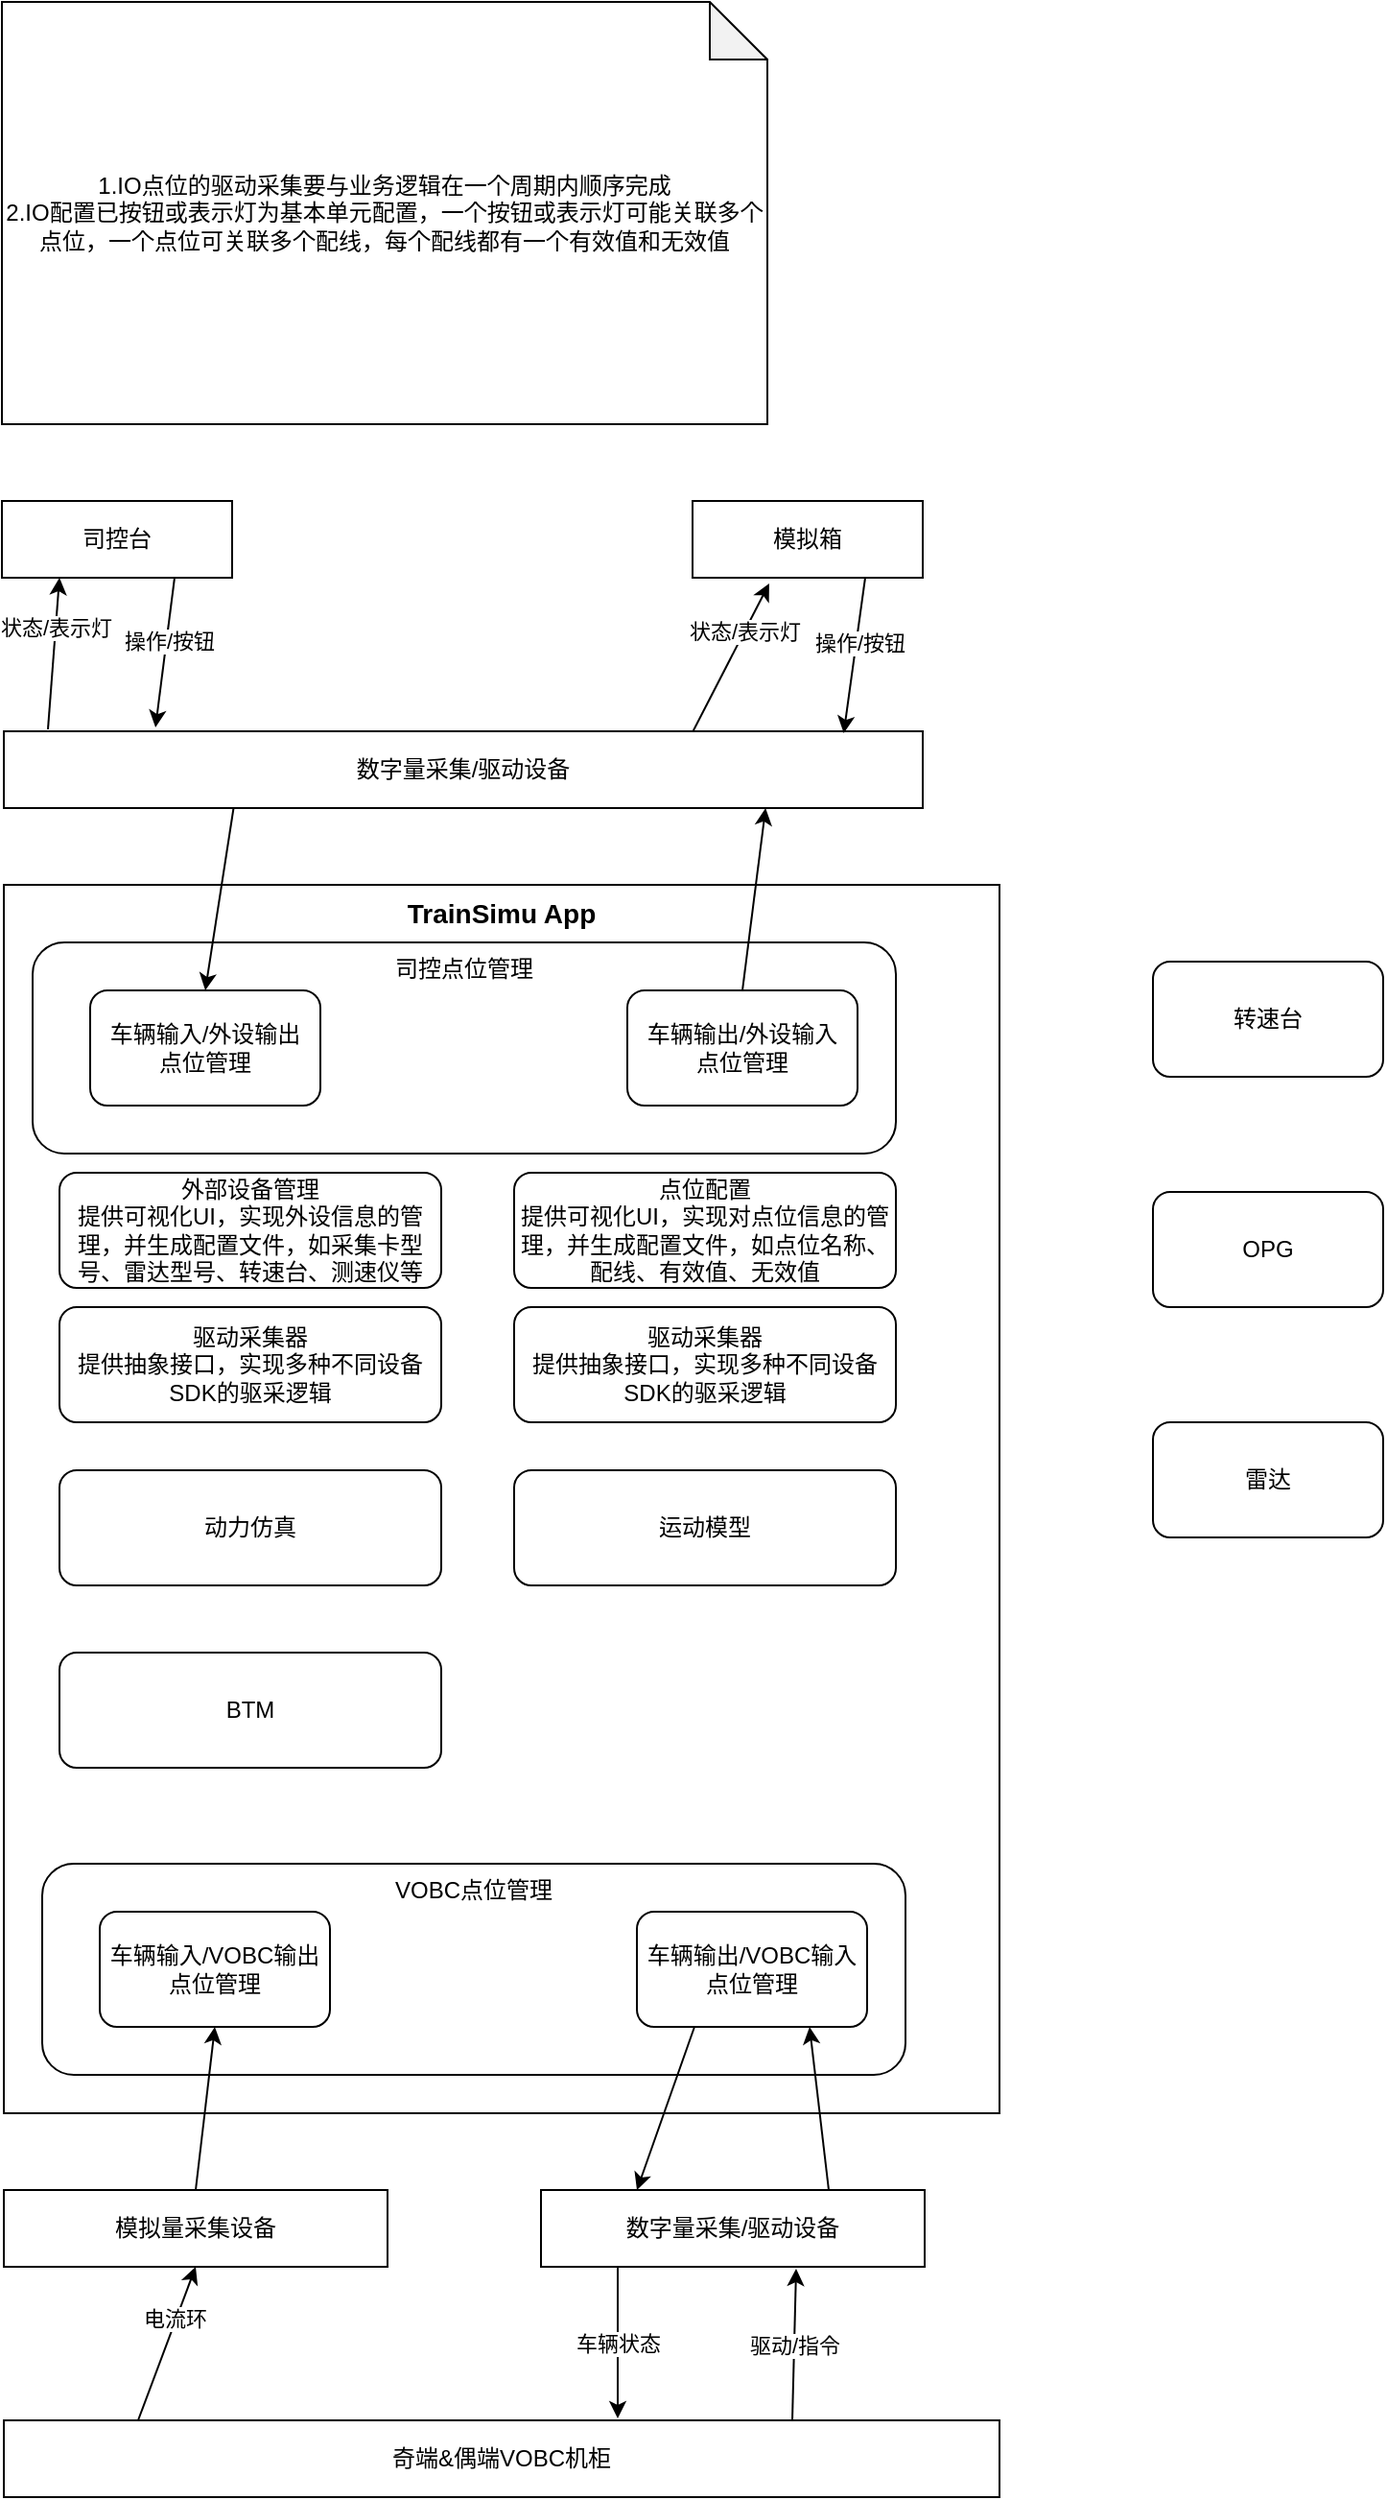 <mxfile version="24.4.8" type="github">
  <diagram name="第 1 页" id="flT9kh5dxX5JUW0oUqpq">
    <mxGraphModel dx="1426" dy="1907" grid="1" gridSize="10" guides="1" tooltips="1" connect="1" arrows="1" fold="1" page="1" pageScale="1" pageWidth="827" pageHeight="1169" math="0" shadow="0">
      <root>
        <mxCell id="0" />
        <mxCell id="1" parent="0" />
        <mxCell id="9cagWILOptxMrmFHNgYF-1" value="司控台" style="rounded=0;whiteSpace=wrap;html=1;" vertex="1" parent="1">
          <mxGeometry x="40" y="80" width="120" height="40" as="geometry" />
        </mxCell>
        <mxCell id="9cagWILOptxMrmFHNgYF-2" value="模拟箱" style="rounded=0;whiteSpace=wrap;html=1;" vertex="1" parent="1">
          <mxGeometry x="400" y="80" width="120" height="40" as="geometry" />
        </mxCell>
        <mxCell id="9cagWILOptxMrmFHNgYF-3" value="数字量采集/驱动设备" style="rounded=0;whiteSpace=wrap;html=1;" vertex="1" parent="1">
          <mxGeometry x="41" y="200" width="479" height="40" as="geometry" />
        </mxCell>
        <mxCell id="9cagWILOptxMrmFHNgYF-4" value="TrainSimu App" style="rounded=0;whiteSpace=wrap;html=1;horizontal=1;verticalAlign=top;fontStyle=1;fontSize=14;" vertex="1" parent="1">
          <mxGeometry x="41" y="280" width="519" height="640" as="geometry" />
        </mxCell>
        <mxCell id="9cagWILOptxMrmFHNgYF-9" value="" style="group" vertex="1" connectable="0" parent="1">
          <mxGeometry x="61" y="790" width="450" height="110" as="geometry" />
        </mxCell>
        <mxCell id="9cagWILOptxMrmFHNgYF-10" value="VOBC点位管理" style="rounded=1;whiteSpace=wrap;html=1;verticalAlign=top;" vertex="1" parent="9cagWILOptxMrmFHNgYF-9">
          <mxGeometry width="450" height="110" as="geometry" />
        </mxCell>
        <mxCell id="9cagWILOptxMrmFHNgYF-11" value="车辆输入/VOBC输出点位管理" style="rounded=1;whiteSpace=wrap;html=1;" vertex="1" parent="9cagWILOptxMrmFHNgYF-9">
          <mxGeometry x="30" y="25" width="120" height="60" as="geometry" />
        </mxCell>
        <mxCell id="9cagWILOptxMrmFHNgYF-12" value="车辆输出/VOBC输入点位管理" style="rounded=1;whiteSpace=wrap;html=1;" vertex="1" parent="9cagWILOptxMrmFHNgYF-9">
          <mxGeometry x="310" y="25" width="120" height="60" as="geometry" />
        </mxCell>
        <mxCell id="9cagWILOptxMrmFHNgYF-13" value="" style="group" vertex="1" connectable="0" parent="1">
          <mxGeometry x="56" y="310" width="450" height="110" as="geometry" />
        </mxCell>
        <mxCell id="9cagWILOptxMrmFHNgYF-14" value="司控点位管理" style="rounded=1;whiteSpace=wrap;html=1;verticalAlign=top;" vertex="1" parent="9cagWILOptxMrmFHNgYF-13">
          <mxGeometry width="450" height="110" as="geometry" />
        </mxCell>
        <mxCell id="9cagWILOptxMrmFHNgYF-15" value="车辆输入/外设输出&lt;div&gt;点位管理&lt;/div&gt;" style="rounded=1;whiteSpace=wrap;html=1;" vertex="1" parent="9cagWILOptxMrmFHNgYF-13">
          <mxGeometry x="30" y="25" width="120" height="60" as="geometry" />
        </mxCell>
        <mxCell id="9cagWILOptxMrmFHNgYF-16" value="车辆输出/外设输入&lt;div&gt;点位管理&lt;/div&gt;" style="rounded=1;whiteSpace=wrap;html=1;" vertex="1" parent="9cagWILOptxMrmFHNgYF-13">
          <mxGeometry x="310" y="25" width="120" height="60" as="geometry" />
        </mxCell>
        <mxCell id="9cagWILOptxMrmFHNgYF-17" value="转速台" style="rounded=1;whiteSpace=wrap;html=1;" vertex="1" parent="1">
          <mxGeometry x="640" y="320" width="120" height="60" as="geometry" />
        </mxCell>
        <mxCell id="9cagWILOptxMrmFHNgYF-18" value="奇端&amp;amp;偶端VOBC机柜" style="rounded=0;whiteSpace=wrap;html=1;" vertex="1" parent="1">
          <mxGeometry x="41" y="1080" width="519" height="40" as="geometry" />
        </mxCell>
        <mxCell id="9cagWILOptxMrmFHNgYF-30" value="驱动采集器&lt;div&gt;提供抽象接口，实现多种不同设备SDK的驱采逻辑&lt;/div&gt;" style="rounded=1;whiteSpace=wrap;html=1;" vertex="1" parent="1">
          <mxGeometry x="70" y="500" width="199" height="60" as="geometry" />
        </mxCell>
        <mxCell id="9cagWILOptxMrmFHNgYF-32" value="1.IO点位的驱动采集要与业务逻辑在一个周期内顺序完成&lt;div&gt;2.IO配置已按钮或表示灯为基本单元配置，一个按钮或表示灯可能关联多个点位，一个点位可关联多个配线，每个配线都有一个有效值和无效值&lt;/div&gt;" style="shape=note;whiteSpace=wrap;html=1;backgroundOutline=1;darkOpacity=0.05;" vertex="1" parent="1">
          <mxGeometry x="40" y="-180" width="399" height="220" as="geometry" />
        </mxCell>
        <mxCell id="9cagWILOptxMrmFHNgYF-33" value="点位配置&lt;div&gt;提供可视化UI，实现对点位信息的管理，并生成配置文件，如点位名称、配线、有效值、无效值&lt;/div&gt;" style="rounded=1;whiteSpace=wrap;html=1;" vertex="1" parent="1">
          <mxGeometry x="307" y="430" width="199" height="60" as="geometry" />
        </mxCell>
        <mxCell id="9cagWILOptxMrmFHNgYF-34" value="&lt;div&gt;外部设备管理&lt;/div&gt;&lt;div&gt;提供可视化UI，实现外设信息的管理，并生成配置文件，如采集卡型号、雷达型号、转速台、测速仪等&lt;/div&gt;" style="rounded=1;whiteSpace=wrap;html=1;" vertex="1" parent="1">
          <mxGeometry x="70" y="430" width="199" height="60" as="geometry" />
        </mxCell>
        <mxCell id="9cagWILOptxMrmFHNgYF-35" value="驱动采集器&lt;div&gt;提供抽象接口，实现多种不同设备SDK的驱采逻辑&lt;/div&gt;" style="rounded=1;whiteSpace=wrap;html=1;" vertex="1" parent="1">
          <mxGeometry x="307" y="500" width="199" height="60" as="geometry" />
        </mxCell>
        <mxCell id="9cagWILOptxMrmFHNgYF-36" value="动力仿真" style="rounded=1;whiteSpace=wrap;html=1;" vertex="1" parent="1">
          <mxGeometry x="70" y="585" width="199" height="60" as="geometry" />
        </mxCell>
        <mxCell id="9cagWILOptxMrmFHNgYF-37" value="运动模型" style="rounded=1;whiteSpace=wrap;html=1;" vertex="1" parent="1">
          <mxGeometry x="307" y="585" width="199" height="60" as="geometry" />
        </mxCell>
        <mxCell id="9cagWILOptxMrmFHNgYF-38" value="BTM" style="rounded=1;whiteSpace=wrap;html=1;" vertex="1" parent="1">
          <mxGeometry x="70" y="680" width="199" height="60" as="geometry" />
        </mxCell>
        <mxCell id="9cagWILOptxMrmFHNgYF-42" value="数字量采集/驱动设备" style="rounded=0;whiteSpace=wrap;html=1;" vertex="1" parent="1">
          <mxGeometry x="321" y="960" width="200" height="40" as="geometry" />
        </mxCell>
        <mxCell id="9cagWILOptxMrmFHNgYF-43" value="模拟量采集设备" style="rounded=0;whiteSpace=wrap;html=1;" vertex="1" parent="1">
          <mxGeometry x="41" y="960" width="200" height="40" as="geometry" />
        </mxCell>
        <mxCell id="9cagWILOptxMrmFHNgYF-44" value="" style="endArrow=classic;html=1;rounded=0;exitX=0.25;exitY=0;exitDx=0;exitDy=0;entryX=0.665;entryY=1.025;entryDx=0;entryDy=0;entryPerimeter=0;" edge="1" parent="1" target="9cagWILOptxMrmFHNgYF-42">
          <mxGeometry relative="1" as="geometry">
            <mxPoint x="452" y="1080" as="sourcePoint" />
            <mxPoint x="471" y="1040" as="targetPoint" />
          </mxGeometry>
        </mxCell>
        <mxCell id="9cagWILOptxMrmFHNgYF-45" value="驱动/指令" style="edgeLabel;resizable=0;html=1;;align=center;verticalAlign=middle;" connectable="0" vertex="1" parent="9cagWILOptxMrmFHNgYF-44">
          <mxGeometry relative="1" as="geometry" />
        </mxCell>
        <mxCell id="9cagWILOptxMrmFHNgYF-46" value="" style="endArrow=classic;html=1;rounded=0;exitX=0.2;exitY=1;exitDx=0;exitDy=0;exitPerimeter=0;entryX=0.075;entryY=-0.025;entryDx=0;entryDy=0;entryPerimeter=0;" edge="1" parent="1" source="9cagWILOptxMrmFHNgYF-42">
          <mxGeometry relative="1" as="geometry">
            <mxPoint x="311" y="1040" as="sourcePoint" />
            <mxPoint x="361" y="1079" as="targetPoint" />
          </mxGeometry>
        </mxCell>
        <mxCell id="9cagWILOptxMrmFHNgYF-47" value="车辆状态" style="edgeLabel;resizable=0;html=1;;align=center;verticalAlign=middle;" connectable="0" vertex="1" parent="9cagWILOptxMrmFHNgYF-46">
          <mxGeometry relative="1" as="geometry" />
        </mxCell>
        <mxCell id="9cagWILOptxMrmFHNgYF-48" value="" style="endArrow=classic;html=1;rounded=0;entryX=0.5;entryY=1;entryDx=0;entryDy=0;exitX=0.75;exitY=0;exitDx=0;exitDy=0;" edge="1" parent="1" target="9cagWILOptxMrmFHNgYF-43">
          <mxGeometry width="50" height="50" relative="1" as="geometry">
            <mxPoint x="111" y="1080" as="sourcePoint" />
            <mxPoint x="171" y="1020" as="targetPoint" />
          </mxGeometry>
        </mxCell>
        <mxCell id="9cagWILOptxMrmFHNgYF-49" value="电流环" style="edgeLabel;html=1;align=center;verticalAlign=middle;resizable=0;points=[];" vertex="1" connectable="0" parent="9cagWILOptxMrmFHNgYF-48">
          <mxGeometry x="0.317" y="1" relative="1" as="geometry">
            <mxPoint as="offset" />
          </mxGeometry>
        </mxCell>
        <mxCell id="9cagWILOptxMrmFHNgYF-50" value="" style="endArrow=classic;html=1;rounded=0;entryX=0.5;entryY=1;entryDx=0;entryDy=0;exitX=0.5;exitY=0;exitDx=0;exitDy=0;" edge="1" parent="1" source="9cagWILOptxMrmFHNgYF-43" target="9cagWILOptxMrmFHNgYF-11">
          <mxGeometry width="50" height="50" relative="1" as="geometry">
            <mxPoint x="100" y="990" as="sourcePoint" />
            <mxPoint x="150" y="940" as="targetPoint" />
          </mxGeometry>
        </mxCell>
        <mxCell id="9cagWILOptxMrmFHNgYF-51" value="" style="endArrow=classic;html=1;rounded=0;exitX=0.25;exitY=1;exitDx=0;exitDy=0;entryX=0.25;entryY=0;entryDx=0;entryDy=0;" edge="1" parent="1" source="9cagWILOptxMrmFHNgYF-12" target="9cagWILOptxMrmFHNgYF-42">
          <mxGeometry width="50" height="50" relative="1" as="geometry">
            <mxPoint x="520" y="980" as="sourcePoint" />
            <mxPoint x="570" y="930" as="targetPoint" />
          </mxGeometry>
        </mxCell>
        <mxCell id="9cagWILOptxMrmFHNgYF-52" value="" style="endArrow=classic;html=1;rounded=0;exitX=0.75;exitY=0;exitDx=0;exitDy=0;entryX=0.75;entryY=1;entryDx=0;entryDy=0;" edge="1" parent="1" source="9cagWILOptxMrmFHNgYF-42" target="9cagWILOptxMrmFHNgYF-12">
          <mxGeometry width="50" height="50" relative="1" as="geometry">
            <mxPoint x="570" y="1000" as="sourcePoint" />
            <mxPoint x="620" y="950" as="targetPoint" />
          </mxGeometry>
        </mxCell>
        <mxCell id="9cagWILOptxMrmFHNgYF-53" value="" style="endArrow=classic;html=1;rounded=0;entryX=0.829;entryY=1;entryDx=0;entryDy=0;exitX=0.5;exitY=0;exitDx=0;exitDy=0;entryPerimeter=0;" edge="1" parent="1" source="9cagWILOptxMrmFHNgYF-16" target="9cagWILOptxMrmFHNgYF-3">
          <mxGeometry width="50" height="50" relative="1" as="geometry">
            <mxPoint x="590" y="230" as="sourcePoint" />
            <mxPoint x="740" y="240" as="targetPoint" />
          </mxGeometry>
        </mxCell>
        <mxCell id="9cagWILOptxMrmFHNgYF-54" value="" style="endArrow=classic;html=1;rounded=0;entryX=0.5;entryY=0;entryDx=0;entryDy=0;exitX=0.25;exitY=1;exitDx=0;exitDy=0;" edge="1" parent="1" source="9cagWILOptxMrmFHNgYF-3" target="9cagWILOptxMrmFHNgYF-15">
          <mxGeometry width="50" height="50" relative="1" as="geometry">
            <mxPoint x="90" y="250" as="sourcePoint" />
            <mxPoint x="140" y="200" as="targetPoint" />
          </mxGeometry>
        </mxCell>
        <mxCell id="9cagWILOptxMrmFHNgYF-55" value="OPG" style="rounded=1;whiteSpace=wrap;html=1;" vertex="1" parent="1">
          <mxGeometry x="640" y="440" width="120" height="60" as="geometry" />
        </mxCell>
        <mxCell id="9cagWILOptxMrmFHNgYF-56" value="雷达" style="rounded=1;whiteSpace=wrap;html=1;" vertex="1" parent="1">
          <mxGeometry x="640" y="560" width="120" height="60" as="geometry" />
        </mxCell>
        <mxCell id="9cagWILOptxMrmFHNgYF-57" value="" style="endArrow=classic;html=1;rounded=0;exitX=0.75;exitY=0;exitDx=0;exitDy=0;entryX=0.333;entryY=1.075;entryDx=0;entryDy=0;entryPerimeter=0;" edge="1" parent="1" source="9cagWILOptxMrmFHNgYF-3" target="9cagWILOptxMrmFHNgYF-2">
          <mxGeometry width="50" height="50" relative="1" as="geometry">
            <mxPoint x="620" y="190" as="sourcePoint" />
            <mxPoint x="670" y="140" as="targetPoint" />
          </mxGeometry>
        </mxCell>
        <mxCell id="9cagWILOptxMrmFHNgYF-58" value="状态/表示灯" style="edgeLabel;html=1;align=center;verticalAlign=middle;resizable=0;points=[];" vertex="1" connectable="0" parent="9cagWILOptxMrmFHNgYF-57">
          <mxGeometry x="0.35" relative="1" as="geometry">
            <mxPoint as="offset" />
          </mxGeometry>
        </mxCell>
        <mxCell id="9cagWILOptxMrmFHNgYF-59" value="" style="endArrow=classic;html=1;rounded=0;exitX=0.75;exitY=1;exitDx=0;exitDy=0;entryX=0.914;entryY=0.025;entryDx=0;entryDy=0;entryPerimeter=0;" edge="1" parent="1" source="9cagWILOptxMrmFHNgYF-2" target="9cagWILOptxMrmFHNgYF-3">
          <mxGeometry width="50" height="50" relative="1" as="geometry">
            <mxPoint x="580" y="180" as="sourcePoint" />
            <mxPoint x="630" y="130" as="targetPoint" />
          </mxGeometry>
        </mxCell>
        <mxCell id="9cagWILOptxMrmFHNgYF-60" value="操作/按钮" style="edgeLabel;html=1;align=center;verticalAlign=middle;resizable=0;points=[];" vertex="1" connectable="0" parent="9cagWILOptxMrmFHNgYF-59">
          <mxGeometry x="-0.163" y="1" relative="1" as="geometry">
            <mxPoint as="offset" />
          </mxGeometry>
        </mxCell>
        <mxCell id="9cagWILOptxMrmFHNgYF-61" value="" style="endArrow=classic;html=1;rounded=0;exitX=0.048;exitY=-0.025;exitDx=0;exitDy=0;entryX=0.25;entryY=1;entryDx=0;entryDy=0;exitPerimeter=0;" edge="1" parent="1" source="9cagWILOptxMrmFHNgYF-3" target="9cagWILOptxMrmFHNgYF-1">
          <mxGeometry width="50" height="50" relative="1" as="geometry">
            <mxPoint x="61" y="199" as="sourcePoint" />
            <mxPoint x="101" y="122" as="targetPoint" />
          </mxGeometry>
        </mxCell>
        <mxCell id="9cagWILOptxMrmFHNgYF-62" value="状态/表示灯" style="edgeLabel;html=1;align=center;verticalAlign=middle;resizable=0;points=[];" vertex="1" connectable="0" parent="9cagWILOptxMrmFHNgYF-61">
          <mxGeometry x="0.35" relative="1" as="geometry">
            <mxPoint as="offset" />
          </mxGeometry>
        </mxCell>
        <mxCell id="9cagWILOptxMrmFHNgYF-63" value="" style="endArrow=classic;html=1;rounded=0;exitX=0.75;exitY=1;exitDx=0;exitDy=0;entryX=0.165;entryY=-0.05;entryDx=0;entryDy=0;entryPerimeter=0;" edge="1" parent="1" source="9cagWILOptxMrmFHNgYF-1" target="9cagWILOptxMrmFHNgYF-3">
          <mxGeometry width="50" height="50" relative="1" as="geometry">
            <mxPoint x="151" y="119" as="sourcePoint" />
            <mxPoint x="140" y="200" as="targetPoint" />
          </mxGeometry>
        </mxCell>
        <mxCell id="9cagWILOptxMrmFHNgYF-64" value="操作/按钮" style="edgeLabel;html=1;align=center;verticalAlign=middle;resizable=0;points=[];" vertex="1" connectable="0" parent="9cagWILOptxMrmFHNgYF-63">
          <mxGeometry x="-0.163" y="1" relative="1" as="geometry">
            <mxPoint as="offset" />
          </mxGeometry>
        </mxCell>
      </root>
    </mxGraphModel>
  </diagram>
</mxfile>
